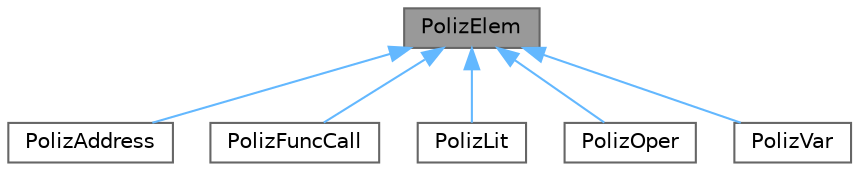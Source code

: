 digraph "PolizElem"
{
 // LATEX_PDF_SIZE
  bgcolor="transparent";
  edge [fontname=Helvetica,fontsize=10,labelfontname=Helvetica,labelfontsize=10];
  node [fontname=Helvetica,fontsize=10,shape=box,height=0.2,width=0.4];
  Node1 [label="PolizElem",height=0.2,width=0.4,color="gray40", fillcolor="grey60", style="filled", fontcolor="black",tooltip="Базовый класс элемента полиза ПОЛИЗ является массивом указателей на переменные этого класса,..."];
  Node1 -> Node2 [dir="back",color="steelblue1",style="solid"];
  Node2 [label="PolizAddress",height=0.2,width=0.4,color="gray40", fillcolor="white", style="filled",URL="$class_poliz_address.html",tooltip="Класс элемента ПОЛИЗа - адреса Чтобы выполнять операции перехода по ложности, безусловного перехода и..."];
  Node1 -> Node3 [dir="back",color="steelblue1",style="solid"];
  Node3 [label="PolizFuncCall",height=0.2,width=0.4,color="gray40", fillcolor="white", style="filled",URL="$class_poliz_func_call.html",tooltip="Класс элемента ПОЛИЗа - операции вызова функции"];
  Node1 -> Node4 [dir="back",color="steelblue1",style="solid"];
  Node4 [label="PolizLit",height=0.2,width=0.4,color="gray40", fillcolor="white", style="filled",URL="$class_poliz_lit.html",tooltip="Класс элемента ПОЛИЗа - литерала То же самое что и rvalue в других ЯП"];
  Node1 -> Node5 [dir="back",color="steelblue1",style="solid"];
  Node5 [label="PolizOper",height=0.2,width=0.4,color="gray40", fillcolor="white", style="filled",URL="$class_poliz_oper.html",tooltip="Класс элемента ПОЛИЗа - операции"];
  Node1 -> Node6 [dir="back",color="steelblue1",style="solid"];
  Node6 [label="PolizVar",height=0.2,width=0.4,color="gray40", fillcolor="white", style="filled",URL="$class_poliz_var.html",tooltip="Класс элемента ПОЛИЗа - адреса переменной Для доступа к переменной в ПОЛИЗе необходимо хранить ее адр..."];
}
